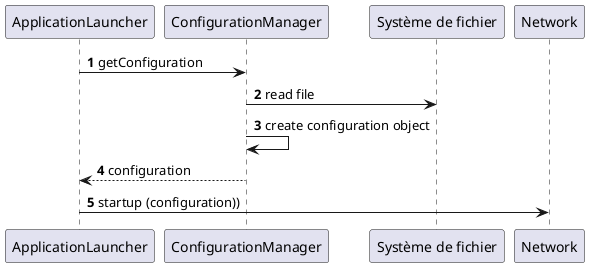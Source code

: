 @startuml
'https://plantuml.com/sequence-diagram

autonumber

ApplicationLauncher -> ConfigurationManager: getConfiguration
ConfigurationManager -> "Système de fichier": read file
ConfigurationManager -> ConfigurationManager: create configuration object

ConfigurationManager --> ApplicationLauncher: configuration
ApplicationLauncher -> Network: startup (configuration))

@enduml
